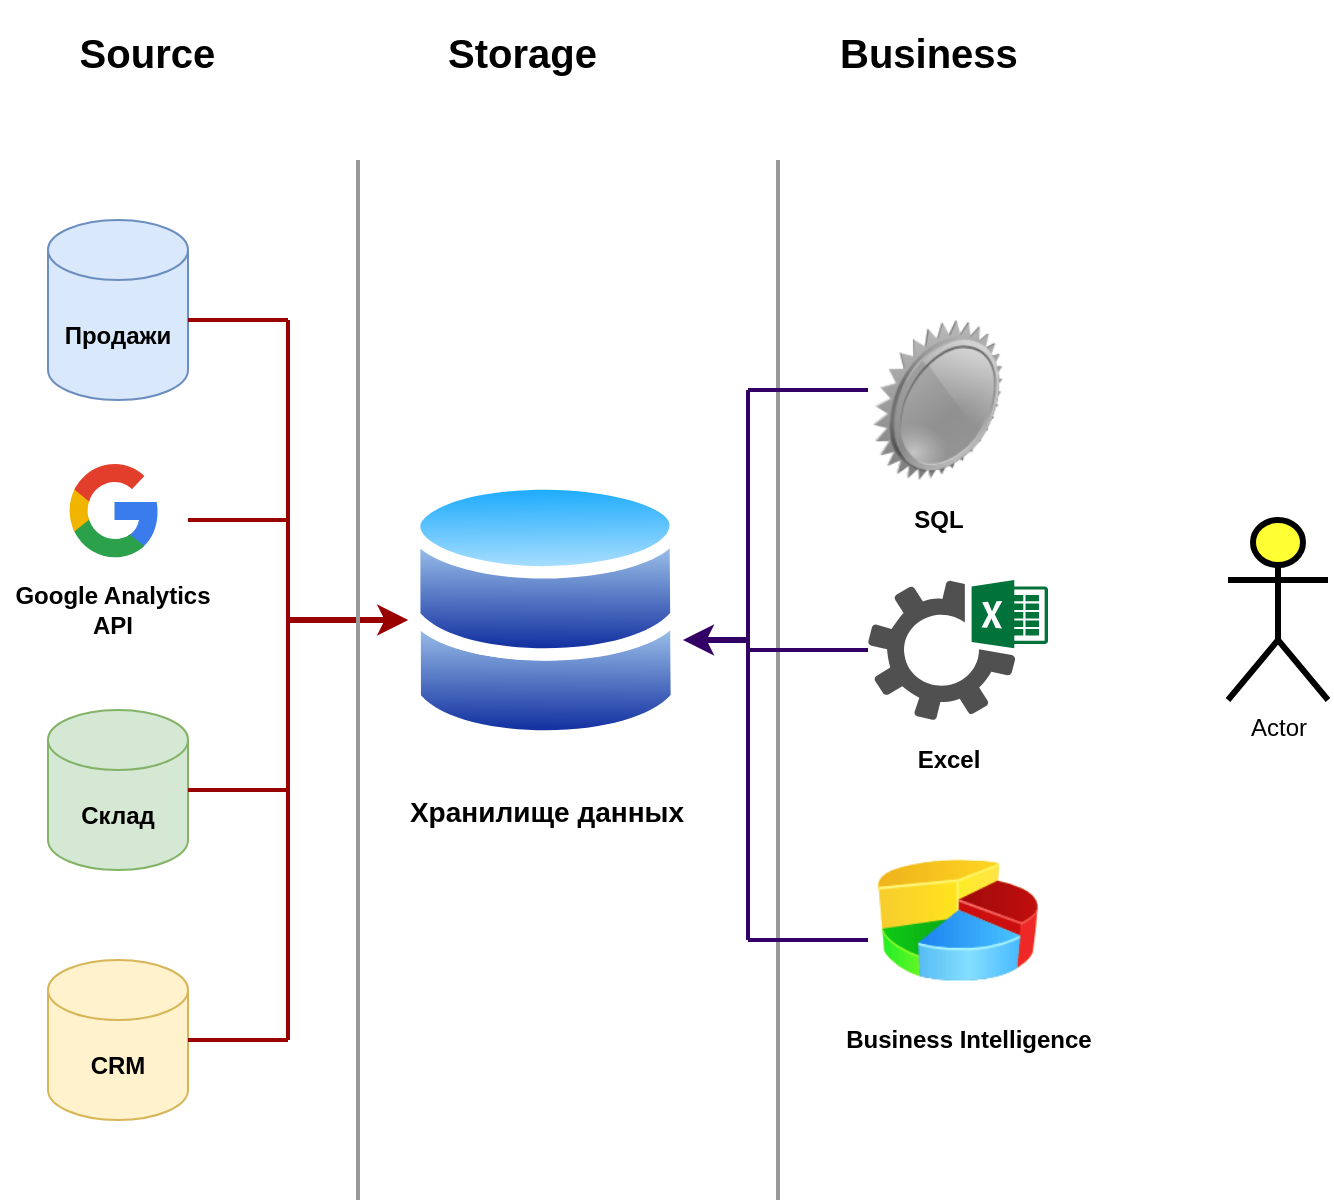 <mxfile version="15.7.3" type="device"><diagram id="qKSuJKIoyHrp41P4B4ZI" name="Страница 1"><mxGraphModel dx="1038" dy="649" grid="1" gridSize="10" guides="1" tooltips="1" connect="1" arrows="1" fold="1" page="1" pageScale="1" pageWidth="827" pageHeight="1169" background="none" math="0" shadow="0"><root><mxCell id="0"/><mxCell id="1" parent="0"/><mxCell id="ORFcBApSKt1cWB9geTvp-2" value="&lt;b&gt;&lt;font style=&quot;font-size: 14px&quot;&gt;Хранилище данных&lt;/font&gt;&lt;/b&gt;" style="aspect=fixed;perimeter=ellipsePerimeter;html=1;align=center;shadow=0;dashed=0;spacingTop=3;image;image=img/lib/active_directory/databases.svg;fontFamily=Helvetica;fontSize=12;fontColor=rgba(0, 0, 0, 1);strokeColor=#b85450;fillColor=#f8cecc;" parent="1" vertex="1"><mxGeometry x="310" y="412.5" width="137.5" height="165" as="geometry"/></mxCell><mxCell id="ORFcBApSKt1cWB9geTvp-3" value="&lt;b&gt;Продажи&lt;/b&gt;" style="shape=cylinder3;whiteSpace=wrap;html=1;boundedLbl=1;backgroundOutline=1;size=15;fillColor=#dae8fc;strokeColor=#6c8ebf;" parent="1" vertex="1"><mxGeometry x="130" y="300" width="70" height="90" as="geometry"/></mxCell><mxCell id="ORFcBApSKt1cWB9geTvp-4" value="Sourсe " style="text;strokeColor=none;fillColor=none;align=left;verticalAlign=middle;spacingLeft=4;spacingRight=4;overflow=hidden;points=[[0,0.5],[1,0.5]];portConstraint=eastwest;rotatable=0;fontStyle=1;fontSize=20;" parent="1" vertex="1"><mxGeometry x="139.8" y="190" width="90" height="50" as="geometry"/></mxCell><mxCell id="ORFcBApSKt1cWB9geTvp-7" value="" style="dashed=0;outlineConnect=0;html=1;align=center;labelPosition=center;verticalLabelPosition=bottom;verticalAlign=top;shape=mxgraph.weblogos.google" parent="1" vertex="1"><mxGeometry x="139.8" y="420" width="45.2" height="50" as="geometry"/></mxCell><mxCell id="ORFcBApSKt1cWB9geTvp-16" value="&lt;b&gt;Склад&lt;/b&gt;" style="shape=cylinder3;whiteSpace=wrap;html=1;boundedLbl=1;backgroundOutline=1;size=15;fillColor=#d5e8d4;strokeColor=#82b366;" parent="1" vertex="1"><mxGeometry x="130" y="545" width="70" height="80" as="geometry"/></mxCell><mxCell id="ORFcBApSKt1cWB9geTvp-17" value="&lt;b&gt;CRM&lt;/b&gt;" style="shape=cylinder3;whiteSpace=wrap;html=1;boundedLbl=1;backgroundOutline=1;size=15;fillColor=#fff2cc;strokeColor=#d6b656;" parent="1" vertex="1"><mxGeometry x="130" y="670" width="70" height="80" as="geometry"/></mxCell><mxCell id="ORFcBApSKt1cWB9geTvp-24" value="Actor" style="shape=umlActor;verticalLabelPosition=bottom;verticalAlign=top;html=1;outlineConnect=0;strokeWidth=3;fillColor=#FFFF33;" parent="1" vertex="1"><mxGeometry x="720" y="450" width="50" height="90" as="geometry"/></mxCell><mxCell id="ORFcBApSKt1cWB9geTvp-35" value="&lt;b&gt;Google Analytics API&lt;/b&gt;" style="text;html=1;strokeColor=none;fillColor=none;align=center;verticalAlign=middle;whiteSpace=wrap;rounded=0;" parent="1" vertex="1"><mxGeometry x="106.15" y="480" width="112.5" height="30" as="geometry"/></mxCell><mxCell id="ORFcBApSKt1cWB9geTvp-36" value="" style="line;strokeWidth=2;html=1;fontSize=14;fontColor=#0000CC;strokeColor=#990000;" parent="1" vertex="1"><mxGeometry x="200" y="340" width="50" height="20" as="geometry"/></mxCell><mxCell id="ORFcBApSKt1cWB9geTvp-37" value="" style="line;strokeWidth=2;html=1;fontSize=14;fontColor=#0000CC;strokeColor=#990000;" parent="1" vertex="1"><mxGeometry x="200" y="575" width="50" height="20" as="geometry"/></mxCell><mxCell id="ORFcBApSKt1cWB9geTvp-38" value="" style="line;strokeWidth=2;html=1;fontSize=14;fontColor=#0000CC;strokeColor=#990000;" parent="1" vertex="1"><mxGeometry x="200" y="700" width="50" height="20" as="geometry"/></mxCell><mxCell id="ORFcBApSKt1cWB9geTvp-39" value="" style="line;strokeWidth=2;html=1;fontSize=14;fontColor=#0000CC;strokeColor=#990000;" parent="1" vertex="1"><mxGeometry x="200" y="440" width="50" height="20" as="geometry"/></mxCell><mxCell id="ORFcBApSKt1cWB9geTvp-42" value="" style="edgeStyle=orthogonalEdgeStyle;rounded=0;orthogonalLoop=1;jettySize=auto;html=1;fontSize=14;strokeWidth=3;fontColor=#0000CC;strokeColor=#990000;" parent="1" source="ORFcBApSKt1cWB9geTvp-41" target="ORFcBApSKt1cWB9geTvp-2" edge="1"><mxGeometry relative="1" as="geometry"><Array as="points"><mxPoint x="270" y="500"/><mxPoint x="270" y="500"/></Array></mxGeometry></mxCell><mxCell id="ORFcBApSKt1cWB9geTvp-41" value="" style="line;strokeWidth=2;direction=south;html=1;perimeter=backbonePerimeter;points=[];outlineConnect=0;fontSize=14;fontColor=#0000CC;strokeColor=#990000;" parent="1" vertex="1"><mxGeometry x="240" y="350" width="20" height="360" as="geometry"/></mxCell><mxCell id="ORFcBApSKt1cWB9geTvp-44" value="" style="line;strokeWidth=2;direction=south;html=1;fontSize=14;fontColor=#0000CC;fillColor=#FFFF33;strokeColor=#999999;" parent="1" vertex="1"><mxGeometry x="280" y="270" width="10" height="520" as="geometry"/></mxCell><mxCell id="ORFcBApSKt1cWB9geTvp-45" value="" style="line;strokeWidth=2;direction=south;html=1;fontSize=14;fontColor=#0000CC;fillColor=#FFFF33;strokeColor=#999999;" parent="1" vertex="1"><mxGeometry x="490" y="270" width="10" height="520" as="geometry"/></mxCell><mxCell id="ORFcBApSKt1cWB9geTvp-48" value="" style="image;html=1;image=img/lib/clip_art/finance/Pie_Chart_128x128.png;fontSize=14;fontColor=#000000;strokeColor=#999999;strokeWidth=3;fillColor=#FFFF33;" parent="1" vertex="1"><mxGeometry x="545" y="610" width="80" height="80" as="geometry"/></mxCell><mxCell id="ORFcBApSKt1cWB9geTvp-49" value="" style="image;html=1;image=img/lib/clip_art/networking/Certificate_Off_128x128.png;fontSize=14;fontColor=#000000;strokeColor=#999999;strokeWidth=3;fillColor=#FFFF33;" parent="1" vertex="1"><mxGeometry x="535" y="350" width="80" height="80" as="geometry"/></mxCell><mxCell id="ORFcBApSKt1cWB9geTvp-51" value="&lt;span style=&quot;font-size: 12px;&quot;&gt;SQL&lt;/span&gt;" style="text;html=1;align=center;verticalAlign=middle;resizable=0;points=[];autosize=1;strokeColor=none;fillColor=none;fontSize=12;fontColor=#000000;fontStyle=1" parent="1" vertex="1"><mxGeometry x="555" y="440" width="40" height="20" as="geometry"/></mxCell><mxCell id="ORFcBApSKt1cWB9geTvp-52" value="" style="sketch=0;pointerEvents=1;shadow=0;dashed=0;html=1;strokeColor=none;fillColor=#505050;labelPosition=center;verticalLabelPosition=bottom;verticalAlign=top;outlineConnect=0;align=center;shape=mxgraph.office.services.excel_services;fontSize=14;fontColor=#000000;" parent="1" vertex="1"><mxGeometry x="540" y="480" width="90" height="70" as="geometry"/></mxCell><mxCell id="ORFcBApSKt1cWB9geTvp-54" value="&lt;span style=&quot;font-size: 12px;&quot;&gt;Excel&lt;/span&gt;" style="text;html=1;align=center;verticalAlign=middle;resizable=0;points=[];autosize=1;strokeColor=none;fillColor=none;fontSize=12;fontColor=#000000;fontStyle=1" parent="1" vertex="1"><mxGeometry x="555" y="560" width="50" height="20" as="geometry"/></mxCell><mxCell id="ORFcBApSKt1cWB9geTvp-56" value="&lt;b style=&quot;font-size: 12px;&quot;&gt;Business Intelligence&lt;/b&gt;" style="text;html=1;align=center;verticalAlign=middle;resizable=0;points=[];autosize=1;strokeColor=none;fillColor=none;fontSize=12;fontColor=#000000;" parent="1" vertex="1"><mxGeometry x="520" y="700" width="140" height="20" as="geometry"/></mxCell><mxCell id="ORFcBApSKt1cWB9geTvp-58" value="" style="line;strokeWidth=2;html=1;perimeter=backbonePerimeter;points=[];outlineConnect=0;fontSize=12;fontColor=#000000;fillColor=#FFFF33;strokeColor=#330066;" parent="1" vertex="1"><mxGeometry x="480" y="380" width="60" height="10" as="geometry"/></mxCell><mxCell id="ORFcBApSKt1cWB9geTvp-59" value="" style="line;strokeWidth=2;html=1;perimeter=backbonePerimeter;points=[];outlineConnect=0;fontSize=12;fontColor=#000000;fillColor=#FFFF33;strokeColor=#330066;" parent="1" vertex="1"><mxGeometry x="480" y="655" width="60" height="10" as="geometry"/></mxCell><mxCell id="ORFcBApSKt1cWB9geTvp-60" value="" style="line;strokeWidth=2;html=1;perimeter=backbonePerimeter;points=[];outlineConnect=0;fontSize=12;fontColor=#000000;fillColor=#FFFF33;strokeColor=#330066;" parent="1" vertex="1"><mxGeometry x="480" y="510" width="60" height="10" as="geometry"/></mxCell><mxCell id="ORFcBApSKt1cWB9geTvp-61" value="" style="line;strokeWidth=2;direction=south;html=1;perimeter=backbonePerimeter;points=[];outlineConnect=0;fontSize=12;fontColor=#000000;fillColor=#FFFF33;strokeColor=#330066;" parent="1" vertex="1"><mxGeometry x="475" y="385" width="10" height="275" as="geometry"/></mxCell><mxCell id="ORFcBApSKt1cWB9geTvp-66" value="" style="endArrow=classic;html=1;rounded=0;fontSize=12;fontColor=#000000;strokeColor=#330066;strokeWidth=3;entryX=1;entryY=0.591;entryDx=0;entryDy=0;entryPerimeter=0;" parent="1" source="ORFcBApSKt1cWB9geTvp-61" target="ORFcBApSKt1cWB9geTvp-2" edge="1"><mxGeometry width="50" height="50" relative="1" as="geometry"><mxPoint x="480" y="495" as="sourcePoint"/><mxPoint x="460" y="495" as="targetPoint"/><Array as="points"><mxPoint x="470" y="510"/></Array></mxGeometry></mxCell><mxCell id="ORFcBApSKt1cWB9geTvp-67" value="Business" style="text;strokeColor=none;fillColor=none;align=left;verticalAlign=middle;spacingLeft=4;spacingRight=4;overflow=hidden;points=[[0,0.5],[1,0.5]];portConstraint=eastwest;rotatable=0;fontStyle=1;fontSize=20;" parent="1" vertex="1"><mxGeometry x="520" y="190" width="100" height="50" as="geometry"/></mxCell><mxCell id="ORFcBApSKt1cWB9geTvp-68" value="Storage" style="text;strokeColor=none;fillColor=none;align=left;verticalAlign=middle;spacingLeft=4;spacingRight=4;overflow=hidden;points=[[0,0.5],[1,0.5]];portConstraint=eastwest;rotatable=0;fontStyle=1;fontSize=20;" parent="1" vertex="1"><mxGeometry x="324" y="190" width="90" height="50" as="geometry"/></mxCell></root></mxGraphModel></diagram></mxfile>